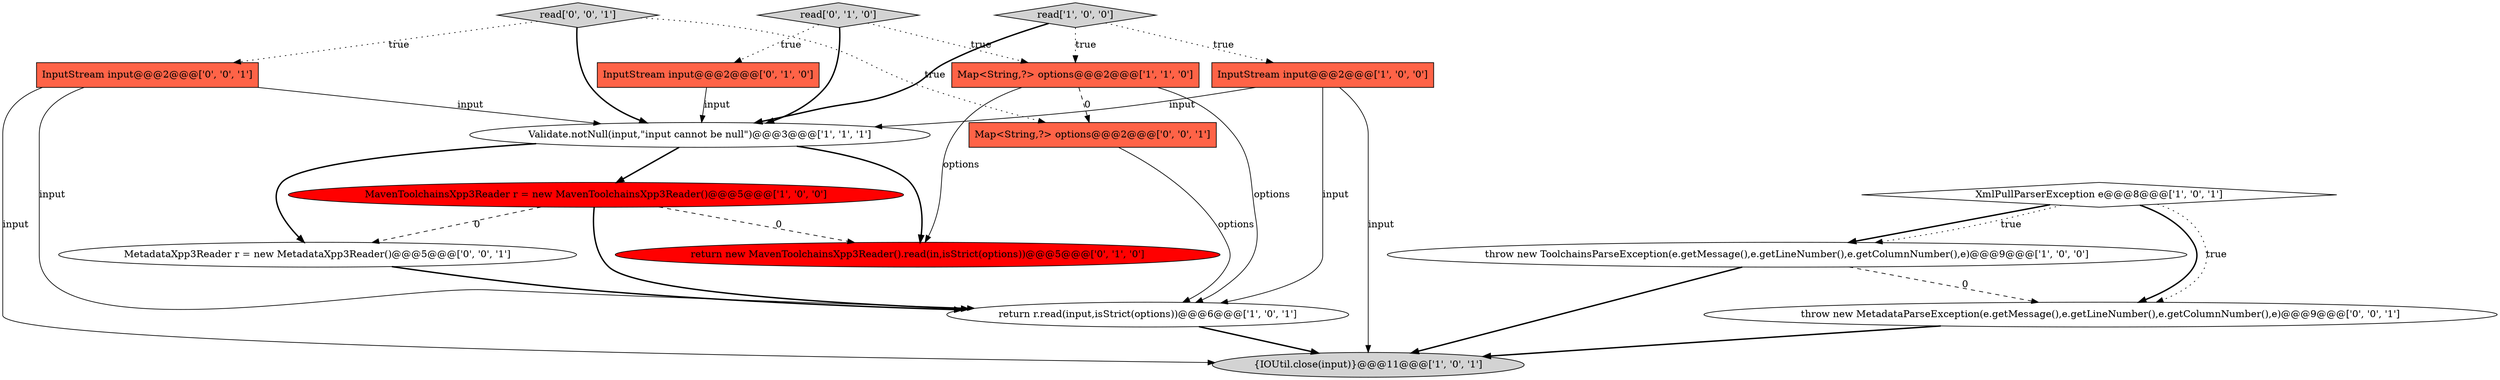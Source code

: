 digraph {
10 [style = filled, label = "return new MavenToolchainsXpp3Reader().read(in,isStrict(options))@@@5@@@['0', '1', '0']", fillcolor = red, shape = ellipse image = "AAA1AAABBB2BBB"];
14 [style = filled, label = "MetadataXpp3Reader r = new MetadataXpp3Reader()@@@5@@@['0', '0', '1']", fillcolor = white, shape = ellipse image = "AAA0AAABBB3BBB"];
11 [style = filled, label = "read['0', '1', '0']", fillcolor = lightgray, shape = diamond image = "AAA0AAABBB2BBB"];
1 [style = filled, label = "MavenToolchainsXpp3Reader r = new MavenToolchainsXpp3Reader()@@@5@@@['1', '0', '0']", fillcolor = red, shape = ellipse image = "AAA1AAABBB1BBB"];
4 [style = filled, label = "{IOUtil.close(input)}@@@11@@@['1', '0', '1']", fillcolor = lightgray, shape = ellipse image = "AAA0AAABBB1BBB"];
12 [style = filled, label = "InputStream input@@@2@@@['0', '0', '1']", fillcolor = tomato, shape = box image = "AAA0AAABBB3BBB"];
2 [style = filled, label = "throw new ToolchainsParseException(e.getMessage(),e.getLineNumber(),e.getColumnNumber(),e)@@@9@@@['1', '0', '0']", fillcolor = white, shape = ellipse image = "AAA0AAABBB1BBB"];
16 [style = filled, label = "read['0', '0', '1']", fillcolor = lightgray, shape = diamond image = "AAA0AAABBB3BBB"];
8 [style = filled, label = "read['1', '0', '0']", fillcolor = lightgray, shape = diamond image = "AAA0AAABBB1BBB"];
15 [style = filled, label = "throw new MetadataParseException(e.getMessage(),e.getLineNumber(),e.getColumnNumber(),e)@@@9@@@['0', '0', '1']", fillcolor = white, shape = ellipse image = "AAA0AAABBB3BBB"];
3 [style = filled, label = "XmlPullParserException e@@@8@@@['1', '0', '1']", fillcolor = white, shape = diamond image = "AAA0AAABBB1BBB"];
7 [style = filled, label = "return r.read(input,isStrict(options))@@@6@@@['1', '0', '1']", fillcolor = white, shape = ellipse image = "AAA0AAABBB1BBB"];
6 [style = filled, label = "Validate.notNull(input,\"input cannot be null\")@@@3@@@['1', '1', '1']", fillcolor = white, shape = ellipse image = "AAA0AAABBB1BBB"];
5 [style = filled, label = "Map<String,?> options@@@2@@@['1', '1', '0']", fillcolor = tomato, shape = box image = "AAA0AAABBB1BBB"];
9 [style = filled, label = "InputStream input@@@2@@@['0', '1', '0']", fillcolor = tomato, shape = box image = "AAA0AAABBB2BBB"];
13 [style = filled, label = "Map<String,?> options@@@2@@@['0', '0', '1']", fillcolor = tomato, shape = box image = "AAA0AAABBB3BBB"];
0 [style = filled, label = "InputStream input@@@2@@@['1', '0', '0']", fillcolor = tomato, shape = box image = "AAA0AAABBB1BBB"];
5->13 [style = dashed, label="0"];
16->12 [style = dotted, label="true"];
16->13 [style = dotted, label="true"];
1->14 [style = dashed, label="0"];
12->4 [style = solid, label="input"];
16->6 [style = bold, label=""];
11->6 [style = bold, label=""];
12->6 [style = solid, label="input"];
11->9 [style = dotted, label="true"];
8->6 [style = bold, label=""];
3->15 [style = bold, label=""];
11->5 [style = dotted, label="true"];
1->10 [style = dashed, label="0"];
7->4 [style = bold, label=""];
2->4 [style = bold, label=""];
1->7 [style = bold, label=""];
12->7 [style = solid, label="input"];
14->7 [style = bold, label=""];
2->15 [style = dashed, label="0"];
13->7 [style = solid, label="options"];
6->14 [style = bold, label=""];
6->1 [style = bold, label=""];
3->2 [style = bold, label=""];
5->10 [style = solid, label="options"];
8->5 [style = dotted, label="true"];
6->10 [style = bold, label=""];
3->15 [style = dotted, label="true"];
15->4 [style = bold, label=""];
0->6 [style = solid, label="input"];
8->0 [style = dotted, label="true"];
0->7 [style = solid, label="input"];
0->4 [style = solid, label="input"];
9->6 [style = solid, label="input"];
5->7 [style = solid, label="options"];
3->2 [style = dotted, label="true"];
}
